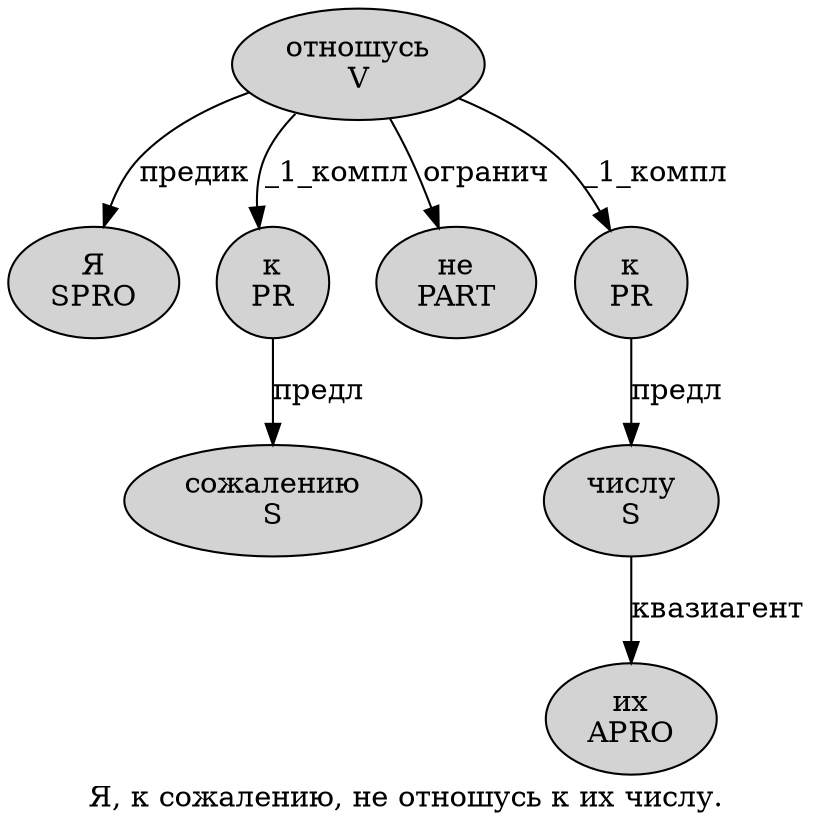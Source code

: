 digraph SENTENCE_2503 {
	graph [label="Я, к сожалению, не отношусь к их числу."]
	node [style=filled]
		0 [label="Я
SPRO" color="" fillcolor=lightgray penwidth=1 shape=ellipse]
		2 [label="к
PR" color="" fillcolor=lightgray penwidth=1 shape=ellipse]
		3 [label="сожалению
S" color="" fillcolor=lightgray penwidth=1 shape=ellipse]
		5 [label="не
PART" color="" fillcolor=lightgray penwidth=1 shape=ellipse]
		6 [label="отношусь
V" color="" fillcolor=lightgray penwidth=1 shape=ellipse]
		7 [label="к
PR" color="" fillcolor=lightgray penwidth=1 shape=ellipse]
		8 [label="их
APRO" color="" fillcolor=lightgray penwidth=1 shape=ellipse]
		9 [label="числу
S" color="" fillcolor=lightgray penwidth=1 shape=ellipse]
			6 -> 0 [label="предик"]
			6 -> 2 [label="_1_компл"]
			6 -> 5 [label="огранич"]
			6 -> 7 [label="_1_компл"]
			2 -> 3 [label="предл"]
			7 -> 9 [label="предл"]
			9 -> 8 [label="квазиагент"]
}